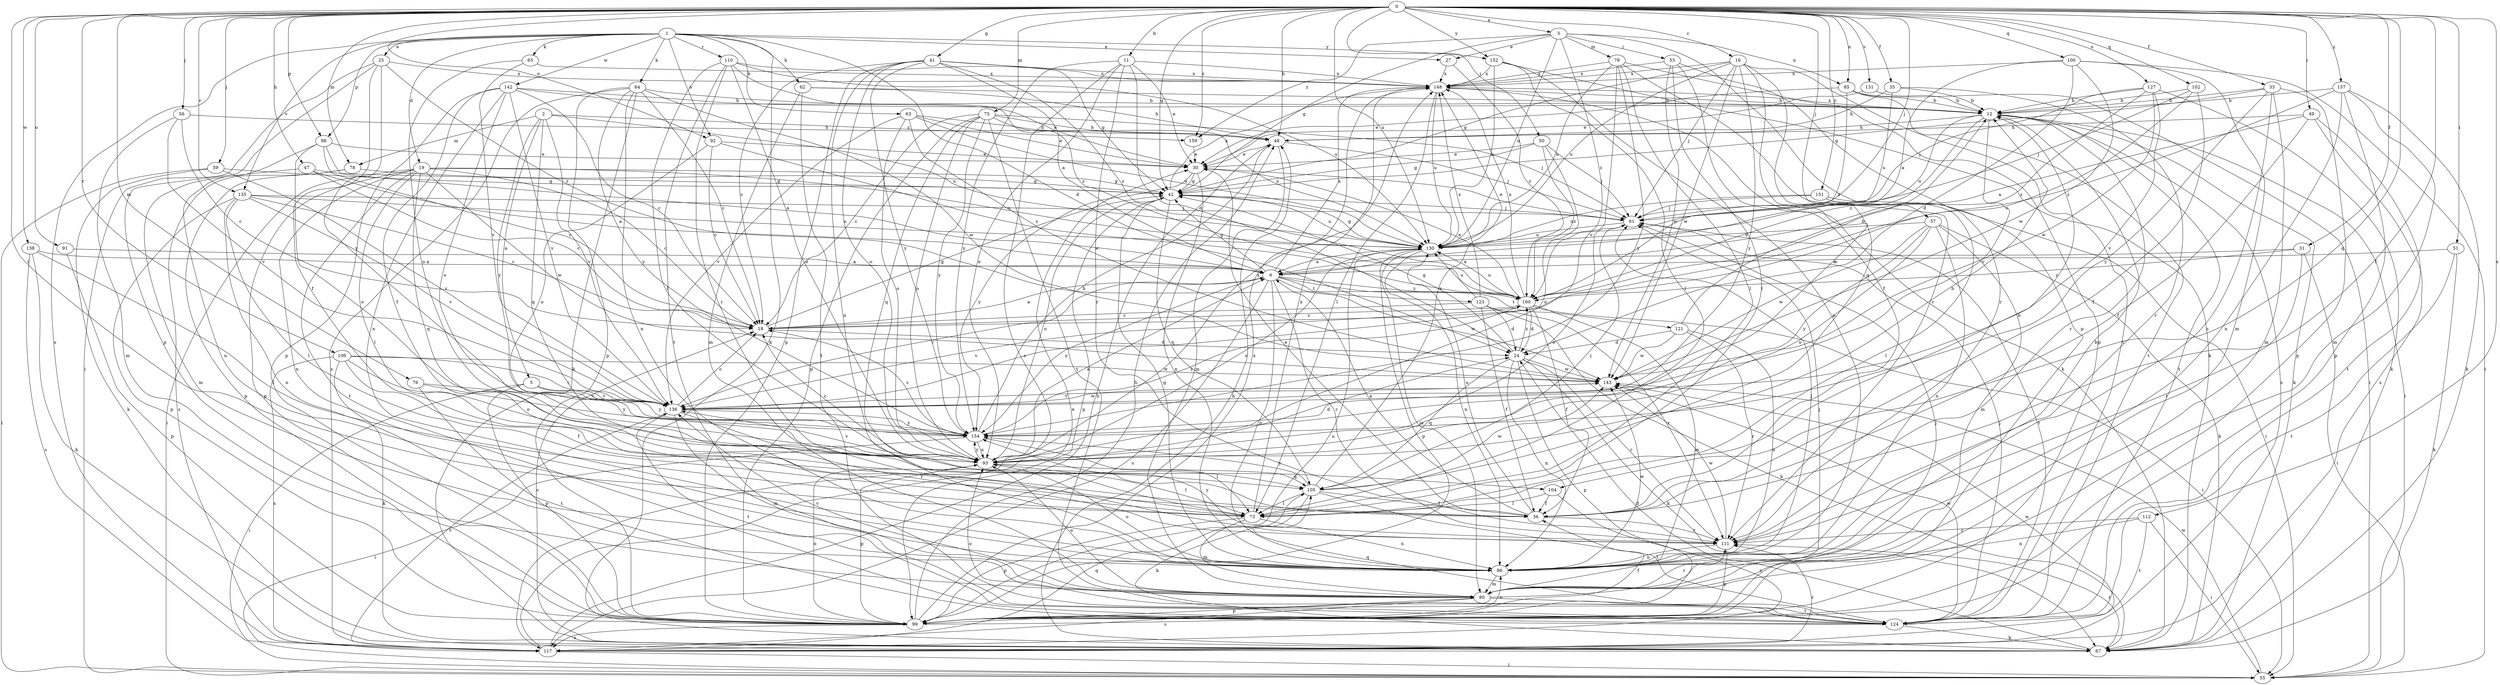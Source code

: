 strict digraph  {
0;
1;
2;
3;
5;
6;
11;
12;
16;
18;
19;
24;
25;
27;
30;
31;
33;
35;
36;
41;
42;
47;
48;
49;
50;
51;
53;
55;
56;
57;
59;
61;
62;
63;
64;
65;
67;
73;
75;
76;
78;
79;
80;
85;
86;
91;
92;
93;
98;
99;
100;
102;
104;
105;
106;
110;
111;
112;
117;
121;
123;
124;
127;
130;
131;
135;
136;
138;
142;
143;
148;
151;
152;
154;
157;
159;
160;
0 -> 3  [label=a];
0 -> 11  [label=b];
0 -> 16  [label=c];
0 -> 31  [label=f];
0 -> 33  [label=f];
0 -> 35  [label=f];
0 -> 36  [label=f];
0 -> 41  [label=g];
0 -> 42  [label=g];
0 -> 47  [label=h];
0 -> 48  [label=h];
0 -> 49  [label=i];
0 -> 50  [label=i];
0 -> 51  [label=i];
0 -> 56  [label=j];
0 -> 57  [label=j];
0 -> 59  [label=j];
0 -> 61  [label=j];
0 -> 73  [label=l];
0 -> 75  [label=m];
0 -> 76  [label=m];
0 -> 78  [label=m];
0 -> 85  [label=n];
0 -> 91  [label=o];
0 -> 92  [label=o];
0 -> 98  [label=p];
0 -> 100  [label=q];
0 -> 102  [label=q];
0 -> 104  [label=q];
0 -> 106  [label=r];
0 -> 112  [label=s];
0 -> 127  [label=u];
0 -> 130  [label=u];
0 -> 131  [label=v];
0 -> 135  [label=v];
0 -> 138  [label=w];
0 -> 151  [label=y];
0 -> 152  [label=y];
0 -> 157  [label=z];
0 -> 159  [label=z];
1 -> 19  [label=d];
1 -> 24  [label=d];
1 -> 25  [label=e];
1 -> 27  [label=e];
1 -> 62  [label=k];
1 -> 63  [label=k];
1 -> 64  [label=k];
1 -> 65  [label=k];
1 -> 67  [label=k];
1 -> 92  [label=o];
1 -> 98  [label=p];
1 -> 110  [label=r];
1 -> 117  [label=s];
1 -> 135  [label=v];
1 -> 142  [label=w];
1 -> 152  [label=y];
2 -> 5  [label=a];
2 -> 78  [label=m];
2 -> 104  [label=q];
2 -> 130  [label=u];
2 -> 136  [label=v];
2 -> 154  [label=y];
2 -> 159  [label=z];
3 -> 27  [label=e];
3 -> 42  [label=g];
3 -> 53  [label=i];
3 -> 79  [label=m];
3 -> 85  [label=n];
3 -> 99  [label=p];
3 -> 130  [label=u];
3 -> 159  [label=z];
3 -> 160  [label=z];
5 -> 55  [label=i];
5 -> 99  [label=p];
5 -> 136  [label=v];
5 -> 154  [label=y];
6 -> 42  [label=g];
6 -> 86  [label=n];
6 -> 111  [label=r];
6 -> 117  [label=s];
6 -> 121  [label=t];
6 -> 123  [label=t];
6 -> 136  [label=v];
6 -> 143  [label=w];
6 -> 148  [label=x];
6 -> 154  [label=y];
6 -> 160  [label=z];
11 -> 24  [label=d];
11 -> 30  [label=e];
11 -> 93  [label=o];
11 -> 111  [label=r];
11 -> 117  [label=s];
11 -> 148  [label=x];
11 -> 154  [label=y];
12 -> 48  [label=h];
12 -> 55  [label=i];
12 -> 67  [label=k];
12 -> 111  [label=r];
12 -> 117  [label=s];
12 -> 124  [label=t];
12 -> 130  [label=u];
12 -> 136  [label=v];
12 -> 148  [label=x];
12 -> 160  [label=z];
16 -> 42  [label=g];
16 -> 61  [label=j];
16 -> 93  [label=o];
16 -> 105  [label=q];
16 -> 124  [label=t];
16 -> 130  [label=u];
16 -> 143  [label=w];
16 -> 148  [label=x];
16 -> 154  [label=y];
18 -> 6  [label=a];
18 -> 24  [label=d];
18 -> 42  [label=g];
19 -> 18  [label=c];
19 -> 42  [label=g];
19 -> 55  [label=i];
19 -> 73  [label=l];
19 -> 86  [label=n];
19 -> 99  [label=p];
19 -> 105  [label=q];
19 -> 124  [label=t];
19 -> 130  [label=u];
19 -> 143  [label=w];
24 -> 42  [label=g];
24 -> 67  [label=k];
24 -> 86  [label=n];
24 -> 99  [label=p];
24 -> 105  [label=q];
24 -> 111  [label=r];
24 -> 143  [label=w];
24 -> 160  [label=z];
25 -> 36  [label=f];
25 -> 55  [label=i];
25 -> 99  [label=p];
25 -> 148  [label=x];
25 -> 154  [label=y];
25 -> 160  [label=z];
27 -> 148  [label=x];
27 -> 160  [label=z];
30 -> 42  [label=g];
30 -> 86  [label=n];
30 -> 154  [label=y];
31 -> 6  [label=a];
31 -> 55  [label=i];
31 -> 111  [label=r];
31 -> 160  [label=z];
33 -> 12  [label=b];
33 -> 42  [label=g];
33 -> 80  [label=m];
33 -> 86  [label=n];
33 -> 99  [label=p];
33 -> 154  [label=y];
35 -> 12  [label=b];
35 -> 48  [label=h];
35 -> 111  [label=r];
35 -> 130  [label=u];
36 -> 6  [label=a];
36 -> 30  [label=e];
36 -> 111  [label=r];
36 -> 130  [label=u];
41 -> 6  [label=a];
41 -> 18  [label=c];
41 -> 42  [label=g];
41 -> 86  [label=n];
41 -> 93  [label=o];
41 -> 99  [label=p];
41 -> 148  [label=x];
41 -> 154  [label=y];
41 -> 160  [label=z];
42 -> 61  [label=j];
42 -> 93  [label=o];
42 -> 99  [label=p];
42 -> 105  [label=q];
42 -> 130  [label=u];
42 -> 148  [label=x];
47 -> 6  [label=a];
47 -> 18  [label=c];
47 -> 42  [label=g];
47 -> 80  [label=m];
48 -> 30  [label=e];
48 -> 61  [label=j];
48 -> 80  [label=m];
49 -> 6  [label=a];
49 -> 36  [label=f];
49 -> 48  [label=h];
49 -> 117  [label=s];
49 -> 124  [label=t];
50 -> 30  [label=e];
50 -> 42  [label=g];
50 -> 61  [label=j];
50 -> 93  [label=o];
50 -> 160  [label=z];
51 -> 6  [label=a];
51 -> 67  [label=k];
51 -> 124  [label=t];
53 -> 36  [label=f];
53 -> 73  [label=l];
53 -> 111  [label=r];
53 -> 143  [label=w];
53 -> 148  [label=x];
55 -> 143  [label=w];
56 -> 18  [label=c];
56 -> 48  [label=h];
56 -> 80  [label=m];
56 -> 136  [label=v];
57 -> 67  [label=k];
57 -> 80  [label=m];
57 -> 86  [label=n];
57 -> 93  [label=o];
57 -> 130  [label=u];
57 -> 143  [label=w];
57 -> 154  [label=y];
59 -> 42  [label=g];
59 -> 55  [label=i];
59 -> 67  [label=k];
59 -> 136  [label=v];
61 -> 30  [label=e];
61 -> 93  [label=o];
61 -> 124  [label=t];
61 -> 130  [label=u];
62 -> 12  [label=b];
62 -> 48  [label=h];
62 -> 80  [label=m];
62 -> 124  [label=t];
63 -> 30  [label=e];
63 -> 48  [label=h];
63 -> 93  [label=o];
63 -> 130  [label=u];
63 -> 136  [label=v];
63 -> 143  [label=w];
64 -> 12  [label=b];
64 -> 18  [label=c];
64 -> 67  [label=k];
64 -> 86  [label=n];
64 -> 99  [label=p];
64 -> 117  [label=s];
64 -> 143  [label=w];
64 -> 154  [label=y];
65 -> 93  [label=o];
65 -> 136  [label=v];
65 -> 148  [label=x];
67 -> 18  [label=c];
67 -> 24  [label=d];
67 -> 48  [label=h];
67 -> 111  [label=r];
73 -> 12  [label=b];
73 -> 80  [label=m];
73 -> 86  [label=n];
73 -> 99  [label=p];
73 -> 148  [label=x];
75 -> 18  [label=c];
75 -> 48  [label=h];
75 -> 61  [label=j];
75 -> 93  [label=o];
75 -> 99  [label=p];
75 -> 105  [label=q];
75 -> 124  [label=t];
75 -> 130  [label=u];
75 -> 154  [label=y];
76 -> 124  [label=t];
76 -> 136  [label=v];
76 -> 154  [label=y];
78 -> 42  [label=g];
78 -> 99  [label=p];
78 -> 117  [label=s];
79 -> 73  [label=l];
79 -> 99  [label=p];
79 -> 111  [label=r];
79 -> 130  [label=u];
79 -> 136  [label=v];
79 -> 148  [label=x];
79 -> 154  [label=y];
80 -> 61  [label=j];
80 -> 93  [label=o];
80 -> 99  [label=p];
80 -> 111  [label=r];
80 -> 117  [label=s];
80 -> 124  [label=t];
80 -> 136  [label=v];
85 -> 12  [label=b];
85 -> 30  [label=e];
85 -> 55  [label=i];
85 -> 124  [label=t];
85 -> 160  [label=z];
86 -> 12  [label=b];
86 -> 42  [label=g];
86 -> 61  [label=j];
86 -> 80  [label=m];
86 -> 93  [label=o];
86 -> 143  [label=w];
91 -> 6  [label=a];
91 -> 99  [label=p];
92 -> 18  [label=c];
92 -> 30  [label=e];
92 -> 93  [label=o];
92 -> 160  [label=z];
93 -> 6  [label=a];
93 -> 12  [label=b];
93 -> 18  [label=c];
93 -> 24  [label=d];
93 -> 73  [label=l];
93 -> 99  [label=p];
93 -> 105  [label=q];
93 -> 136  [label=v];
93 -> 148  [label=x];
93 -> 154  [label=y];
98 -> 6  [label=a];
98 -> 18  [label=c];
98 -> 30  [label=e];
98 -> 86  [label=n];
98 -> 93  [label=o];
99 -> 36  [label=f];
99 -> 48  [label=h];
99 -> 61  [label=j];
99 -> 86  [label=n];
99 -> 93  [label=o];
99 -> 117  [label=s];
99 -> 130  [label=u];
99 -> 148  [label=x];
100 -> 6  [label=a];
100 -> 24  [label=d];
100 -> 55  [label=i];
100 -> 80  [label=m];
100 -> 143  [label=w];
100 -> 148  [label=x];
102 -> 12  [label=b];
102 -> 18  [label=c];
102 -> 36  [label=f];
102 -> 61  [label=j];
104 -> 36  [label=f];
104 -> 73  [label=l];
104 -> 117  [label=s];
105 -> 36  [label=f];
105 -> 61  [label=j];
105 -> 67  [label=k];
105 -> 73  [label=l];
105 -> 124  [label=t];
105 -> 143  [label=w];
105 -> 148  [label=x];
105 -> 154  [label=y];
106 -> 36  [label=f];
106 -> 67  [label=k];
106 -> 93  [label=o];
106 -> 117  [label=s];
106 -> 136  [label=v];
106 -> 143  [label=w];
110 -> 73  [label=l];
110 -> 93  [label=o];
110 -> 111  [label=r];
110 -> 124  [label=t];
110 -> 130  [label=u];
110 -> 148  [label=x];
110 -> 160  [label=z];
111 -> 86  [label=n];
111 -> 99  [label=p];
111 -> 143  [label=w];
111 -> 154  [label=y];
112 -> 55  [label=i];
112 -> 86  [label=n];
112 -> 111  [label=r];
112 -> 124  [label=t];
117 -> 30  [label=e];
117 -> 48  [label=h];
117 -> 55  [label=i];
117 -> 105  [label=q];
117 -> 111  [label=r];
117 -> 136  [label=v];
117 -> 143  [label=w];
121 -> 12  [label=b];
121 -> 24  [label=d];
121 -> 86  [label=n];
121 -> 111  [label=r];
121 -> 143  [label=w];
123 -> 18  [label=c];
123 -> 24  [label=d];
123 -> 36  [label=f];
123 -> 67  [label=k];
123 -> 111  [label=r];
123 -> 130  [label=u];
123 -> 148  [label=x];
124 -> 61  [label=j];
124 -> 67  [label=k];
124 -> 93  [label=o];
124 -> 105  [label=q];
124 -> 143  [label=w];
127 -> 12  [label=b];
127 -> 61  [label=j];
127 -> 67  [label=k];
127 -> 136  [label=v];
127 -> 143  [label=w];
127 -> 160  [label=z];
130 -> 6  [label=a];
130 -> 42  [label=g];
130 -> 80  [label=m];
130 -> 86  [label=n];
130 -> 93  [label=o];
130 -> 99  [label=p];
131 -> 12  [label=b];
131 -> 30  [label=e];
135 -> 18  [label=c];
135 -> 61  [label=j];
135 -> 73  [label=l];
135 -> 86  [label=n];
135 -> 99  [label=p];
135 -> 130  [label=u];
135 -> 136  [label=v];
136 -> 18  [label=c];
136 -> 80  [label=m];
136 -> 111  [label=r];
136 -> 124  [label=t];
136 -> 143  [label=w];
136 -> 154  [label=y];
138 -> 6  [label=a];
138 -> 67  [label=k];
138 -> 73  [label=l];
138 -> 117  [label=s];
142 -> 12  [label=b];
142 -> 18  [label=c];
142 -> 30  [label=e];
142 -> 36  [label=f];
142 -> 86  [label=n];
142 -> 93  [label=o];
142 -> 99  [label=p];
142 -> 136  [label=v];
143 -> 136  [label=v];
148 -> 12  [label=b];
148 -> 67  [label=k];
148 -> 73  [label=l];
148 -> 130  [label=u];
151 -> 55  [label=i];
151 -> 61  [label=j];
151 -> 73  [label=l];
151 -> 130  [label=u];
152 -> 67  [label=k];
152 -> 73  [label=l];
152 -> 86  [label=n];
152 -> 130  [label=u];
152 -> 148  [label=x];
154 -> 18  [label=c];
154 -> 48  [label=h];
154 -> 55  [label=i];
154 -> 73  [label=l];
154 -> 93  [label=o];
154 -> 160  [label=z];
157 -> 12  [label=b];
157 -> 67  [label=k];
157 -> 80  [label=m];
157 -> 86  [label=n];
157 -> 99  [label=p];
157 -> 160  [label=z];
159 -> 30  [label=e];
160 -> 18  [label=c];
160 -> 24  [label=d];
160 -> 30  [label=e];
160 -> 36  [label=f];
160 -> 55  [label=i];
160 -> 80  [label=m];
160 -> 130  [label=u];
160 -> 136  [label=v];
160 -> 148  [label=x];
}
